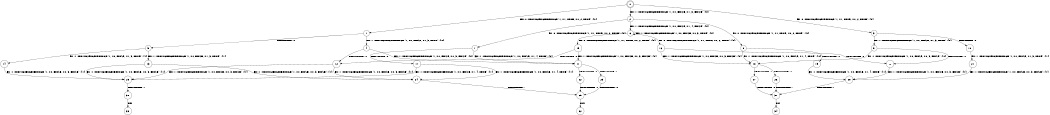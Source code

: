 digraph BCG {
size = "7, 10.5";
center = TRUE;
node [shape = circle];
0 [peripheries = 2];
0 -> 1 [label = "EX !0 !ATOMIC_EXCH_BRANCH (1, +1, TRUE, +0, 2, TRUE) !{0}"];
0 -> 2 [label = "EX !1 !ATOMIC_EXCH_BRANCH (1, +0, FALSE, +1, 3, FALSE) !{0}"];
0 -> 3 [label = "EX !0 !ATOMIC_EXCH_BRANCH (1, +1, TRUE, +0, 2, TRUE) !{0}"];
1 -> 4 [label = "EX !1 !ATOMIC_EXCH_BRANCH (1, +0, FALSE, +1, 3, TRUE) !{0}"];
1 -> 5 [label = "TERMINATE !0"];
2 -> 6 [label = "EX !1 !ATOMIC_EXCH_BRANCH (1, +0, FALSE, +1, 4, FALSE) !{0}"];
2 -> 7 [label = "EX !0 !ATOMIC_EXCH_BRANCH (1, +1, TRUE, +0, 2, TRUE) !{0}"];
2 -> 8 [label = "EX !0 !ATOMIC_EXCH_BRANCH (1, +1, TRUE, +0, 2, TRUE) !{0}"];
3 -> 9 [label = "EX !1 !ATOMIC_EXCH_BRANCH (1, +0, FALSE, +1, 3, TRUE) !{0}"];
3 -> 10 [label = "TERMINATE !0"];
4 -> 11 [label = "EX !1 !ATOMIC_EXCH_BRANCH (1, +0, FALSE, +0, 3, FALSE) !{0}"];
4 -> 12 [label = "TERMINATE !0"];
5 -> 13 [label = "EX !1 !ATOMIC_EXCH_BRANCH (1, +0, FALSE, +1, 3, TRUE) !{1}"];
5 -> 14 [label = "EX !1 !ATOMIC_EXCH_BRANCH (1, +0, FALSE, +1, 3, TRUE) !{1}"];
6 -> 6 [label = "EX !1 !ATOMIC_EXCH_BRANCH (1, +0, FALSE, +0, 3, TRUE) !{0}"];
6 -> 15 [label = "EX !0 !ATOMIC_EXCH_BRANCH (1, +1, TRUE, +0, 2, TRUE) !{0}"];
6 -> 16 [label = "EX !0 !ATOMIC_EXCH_BRANCH (1, +1, TRUE, +0, 2, TRUE) !{0}"];
7 -> 11 [label = "EX !1 !ATOMIC_EXCH_BRANCH (1, +0, FALSE, +1, 4, TRUE) !{0}"];
7 -> 17 [label = "TERMINATE !0"];
8 -> 18 [label = "EX !1 !ATOMIC_EXCH_BRANCH (1, +0, FALSE, +1, 4, TRUE) !{0}"];
8 -> 19 [label = "TERMINATE !0"];
9 -> 18 [label = "EX !1 !ATOMIC_EXCH_BRANCH (1, +0, FALSE, +0, 3, FALSE) !{0}"];
9 -> 20 [label = "TERMINATE !0"];
10 -> 21 [label = "EX !1 !ATOMIC_EXCH_BRANCH (1, +0, FALSE, +1, 3, TRUE) !{1}"];
11 -> 22 [label = "TERMINATE !0"];
11 -> 23 [label = "TERMINATE !1"];
12 -> 24 [label = "EX !1 !ATOMIC_EXCH_BRANCH (1, +0, FALSE, +0, 3, FALSE) !{1}"];
12 -> 25 [label = "EX !1 !ATOMIC_EXCH_BRANCH (1, +0, FALSE, +0, 3, FALSE) !{1}"];
13 -> 24 [label = "EX !1 !ATOMIC_EXCH_BRANCH (1, +0, FALSE, +0, 3, FALSE) !{1}"];
13 -> 25 [label = "EX !1 !ATOMIC_EXCH_BRANCH (1, +0, FALSE, +0, 3, FALSE) !{1}"];
14 -> 25 [label = "EX !1 !ATOMIC_EXCH_BRANCH (1, +0, FALSE, +0, 3, FALSE) !{1}"];
15 -> 11 [label = "EX !1 !ATOMIC_EXCH_BRANCH (1, +0, FALSE, +0, 3, FALSE) !{0}"];
15 -> 12 [label = "TERMINATE !0"];
16 -> 18 [label = "EX !1 !ATOMIC_EXCH_BRANCH (1, +0, FALSE, +0, 3, FALSE) !{0}"];
16 -> 20 [label = "TERMINATE !0"];
17 -> 24 [label = "EX !1 !ATOMIC_EXCH_BRANCH (1, +0, FALSE, +1, 4, TRUE) !{1}"];
17 -> 25 [label = "EX !1 !ATOMIC_EXCH_BRANCH (1, +0, FALSE, +1, 4, TRUE) !{1}"];
18 -> 26 [label = "TERMINATE !0"];
18 -> 27 [label = "TERMINATE !1"];
19 -> 28 [label = "EX !1 !ATOMIC_EXCH_BRANCH (1, +0, FALSE, +1, 4, TRUE) !{1}"];
20 -> 28 [label = "EX !1 !ATOMIC_EXCH_BRANCH (1, +0, FALSE, +0, 3, FALSE) !{1}"];
21 -> 28 [label = "EX !1 !ATOMIC_EXCH_BRANCH (1, +0, FALSE, +0, 3, FALSE) !{1}"];
22 -> 29 [label = "TERMINATE !1"];
23 -> 29 [label = "TERMINATE !0"];
24 -> 29 [label = "TERMINATE !1"];
25 -> 30 [label = "TERMINATE !1"];
26 -> 31 [label = "TERMINATE !1"];
27 -> 31 [label = "TERMINATE !0"];
28 -> 31 [label = "TERMINATE !1"];
29 -> 32 [label = "exit"];
30 -> 33 [label = "exit"];
31 -> 34 [label = "exit"];
}
